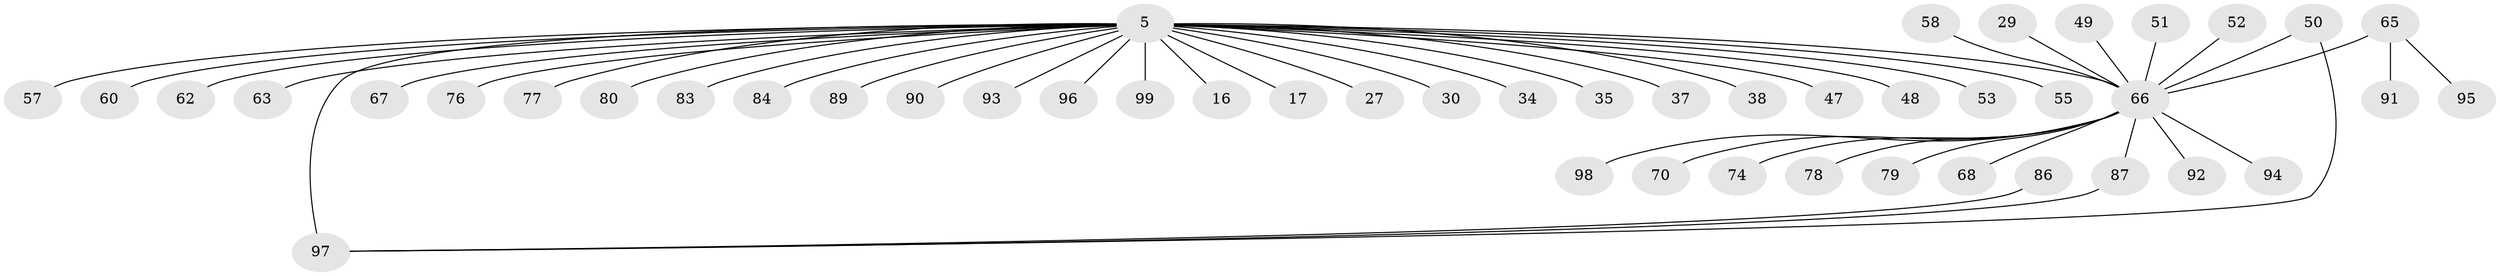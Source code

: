 // original degree distribution, {4: 0.030303030303030304, 16: 0.010101010101010102, 6: 0.010101010101010102, 17: 0.010101010101010102, 32: 0.010101010101010102, 3: 0.12121212121212122, 7: 0.020202020202020204, 1: 0.5050505050505051, 2: 0.2727272727272727, 5: 0.010101010101010102}
// Generated by graph-tools (version 1.1) at 2025/47/03/09/25 04:47:50]
// undirected, 49 vertices, 50 edges
graph export_dot {
graph [start="1"]
  node [color=gray90,style=filled];
  5 [super="+4"];
  16;
  17 [super="+10"];
  27;
  29 [super="+21"];
  30 [super="+9"];
  34 [super="+33"];
  35;
  37;
  38 [super="+11"];
  47;
  48;
  49;
  50;
  51;
  52;
  53 [super="+44+46"];
  55;
  57;
  58;
  60;
  62 [super="+22"];
  63;
  65 [super="+25+3"];
  66 [super="+13+15+45+14+19+20"];
  67;
  68;
  70 [super="+36"];
  74;
  76 [super="+72"];
  77;
  78;
  79;
  80 [super="+40"];
  83;
  84;
  86;
  87 [super="+24"];
  89 [super="+64+85"];
  90;
  91 [super="+81"];
  92 [super="+56"];
  93 [super="+7+73+71"];
  94 [super="+75"];
  95 [super="+88"];
  96;
  97 [super="+23+82+54"];
  98;
  99;
  5 -- 16;
  5 -- 27;
  5 -- 35;
  5 -- 47;
  5 -- 48;
  5 -- 55;
  5 -- 57;
  5 -- 60;
  5 -- 63;
  5 -- 66 [weight=9];
  5 -- 67 [weight=2];
  5 -- 80 [weight=2];
  5 -- 83;
  5 -- 96;
  5 -- 99 [weight=2];
  5 -- 77;
  5 -- 84;
  5 -- 90;
  5 -- 37;
  5 -- 93 [weight=2];
  5 -- 53;
  5 -- 89;
  5 -- 30;
  5 -- 38;
  5 -- 62;
  5 -- 97 [weight=4];
  5 -- 34;
  5 -- 76;
  5 -- 17 [weight=2];
  29 -- 66;
  49 -- 66;
  50 -- 66;
  50 -- 97;
  51 -- 66;
  52 -- 66;
  58 -- 66;
  65 -- 66 [weight=2];
  65 -- 91 [weight=2];
  65 -- 95;
  66 -- 98;
  66 -- 74;
  66 -- 68;
  66 -- 78;
  66 -- 79;
  66 -- 87;
  66 -- 70;
  66 -- 92;
  66 -- 94;
  86 -- 97;
  87 -- 97;
}
